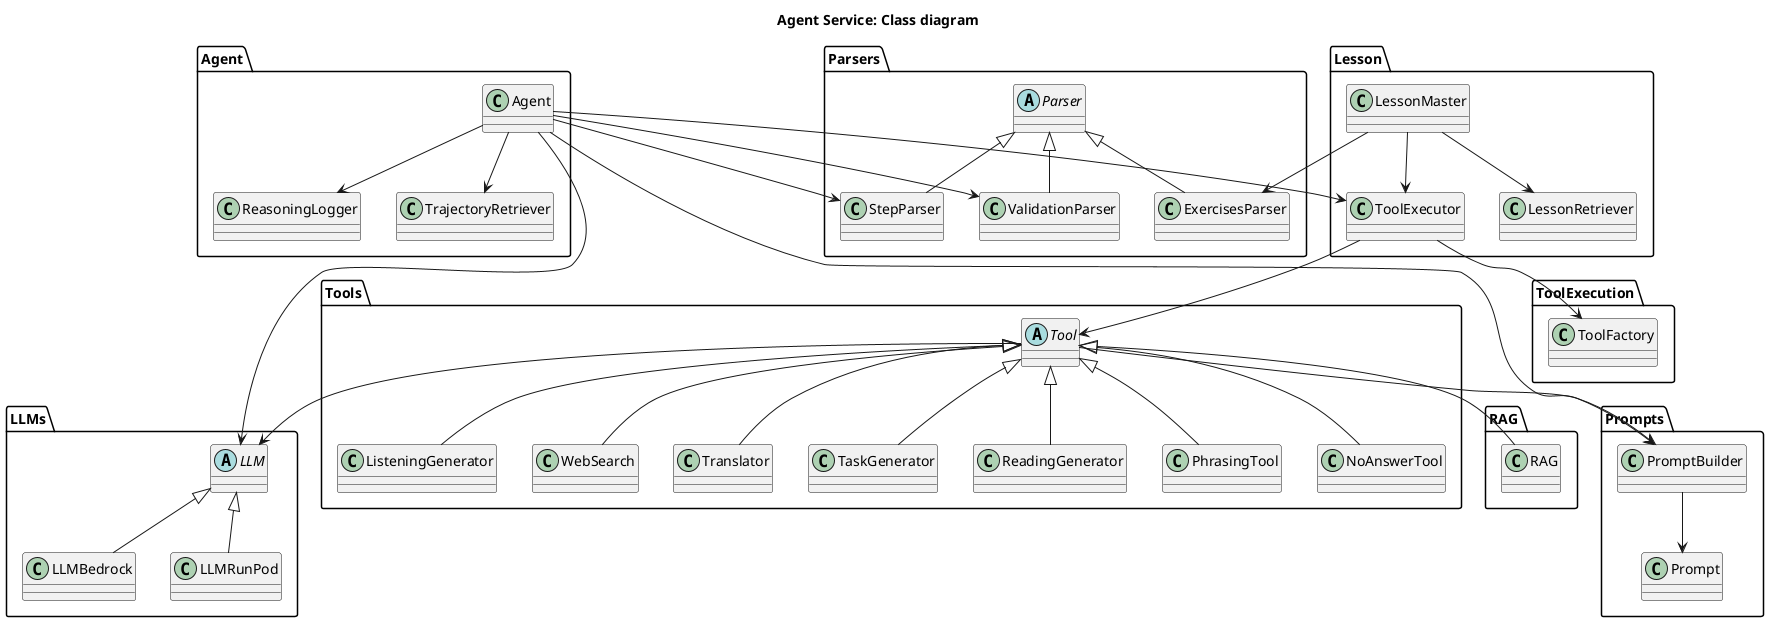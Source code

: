 @startuml
title Agent Service: Class diagram

package LLMs {
  abstract LLM
  LLM <|-- LLMBedrock
  LLM <|-- LLMRunPod 
}

package Parsers {
  abstract Parser
  Parser  <|-- StepParser
  Parser  <|-- ValidationParser
  Parser <|-- ExercisesParser
}

package Prompts {
  PromptBuilder --> Prompt
}

package Tools {
    abstract Tool
    Tool --> LLM
    Tool --> PromptBuilder
    Tool <|-- WebSearch
    Tool <|-- Translator
    Tool <|-- TaskGenerator
    Tool <|-- ReadingGenerator
    Tool <|-- PhrasingTool
    Tool <|-- NoAnswerTool
    Tool <|-- ListeningGenerator
}

package Lesson{
  LessonMaster --> ExercisesParser
  LessonMaster --> LessonRetriever
  LessonMaster --> ToolExecutor
}


package RAG {
  Tool <|-- RAG
}

package ToolExecution {
    ToolExecutor --> ToolFactory
    ToolExecutor --> Tool
}

package Agent {
    Agent --> ReasoningLogger
    Agent --> StepParser
    Agent --> ValidationParser
    Agent --> PromptBuilder
    Agent --> TrajectoryRetriever
    Agent --> ToolExecutor
    Agent --> LLM
}


@enduml